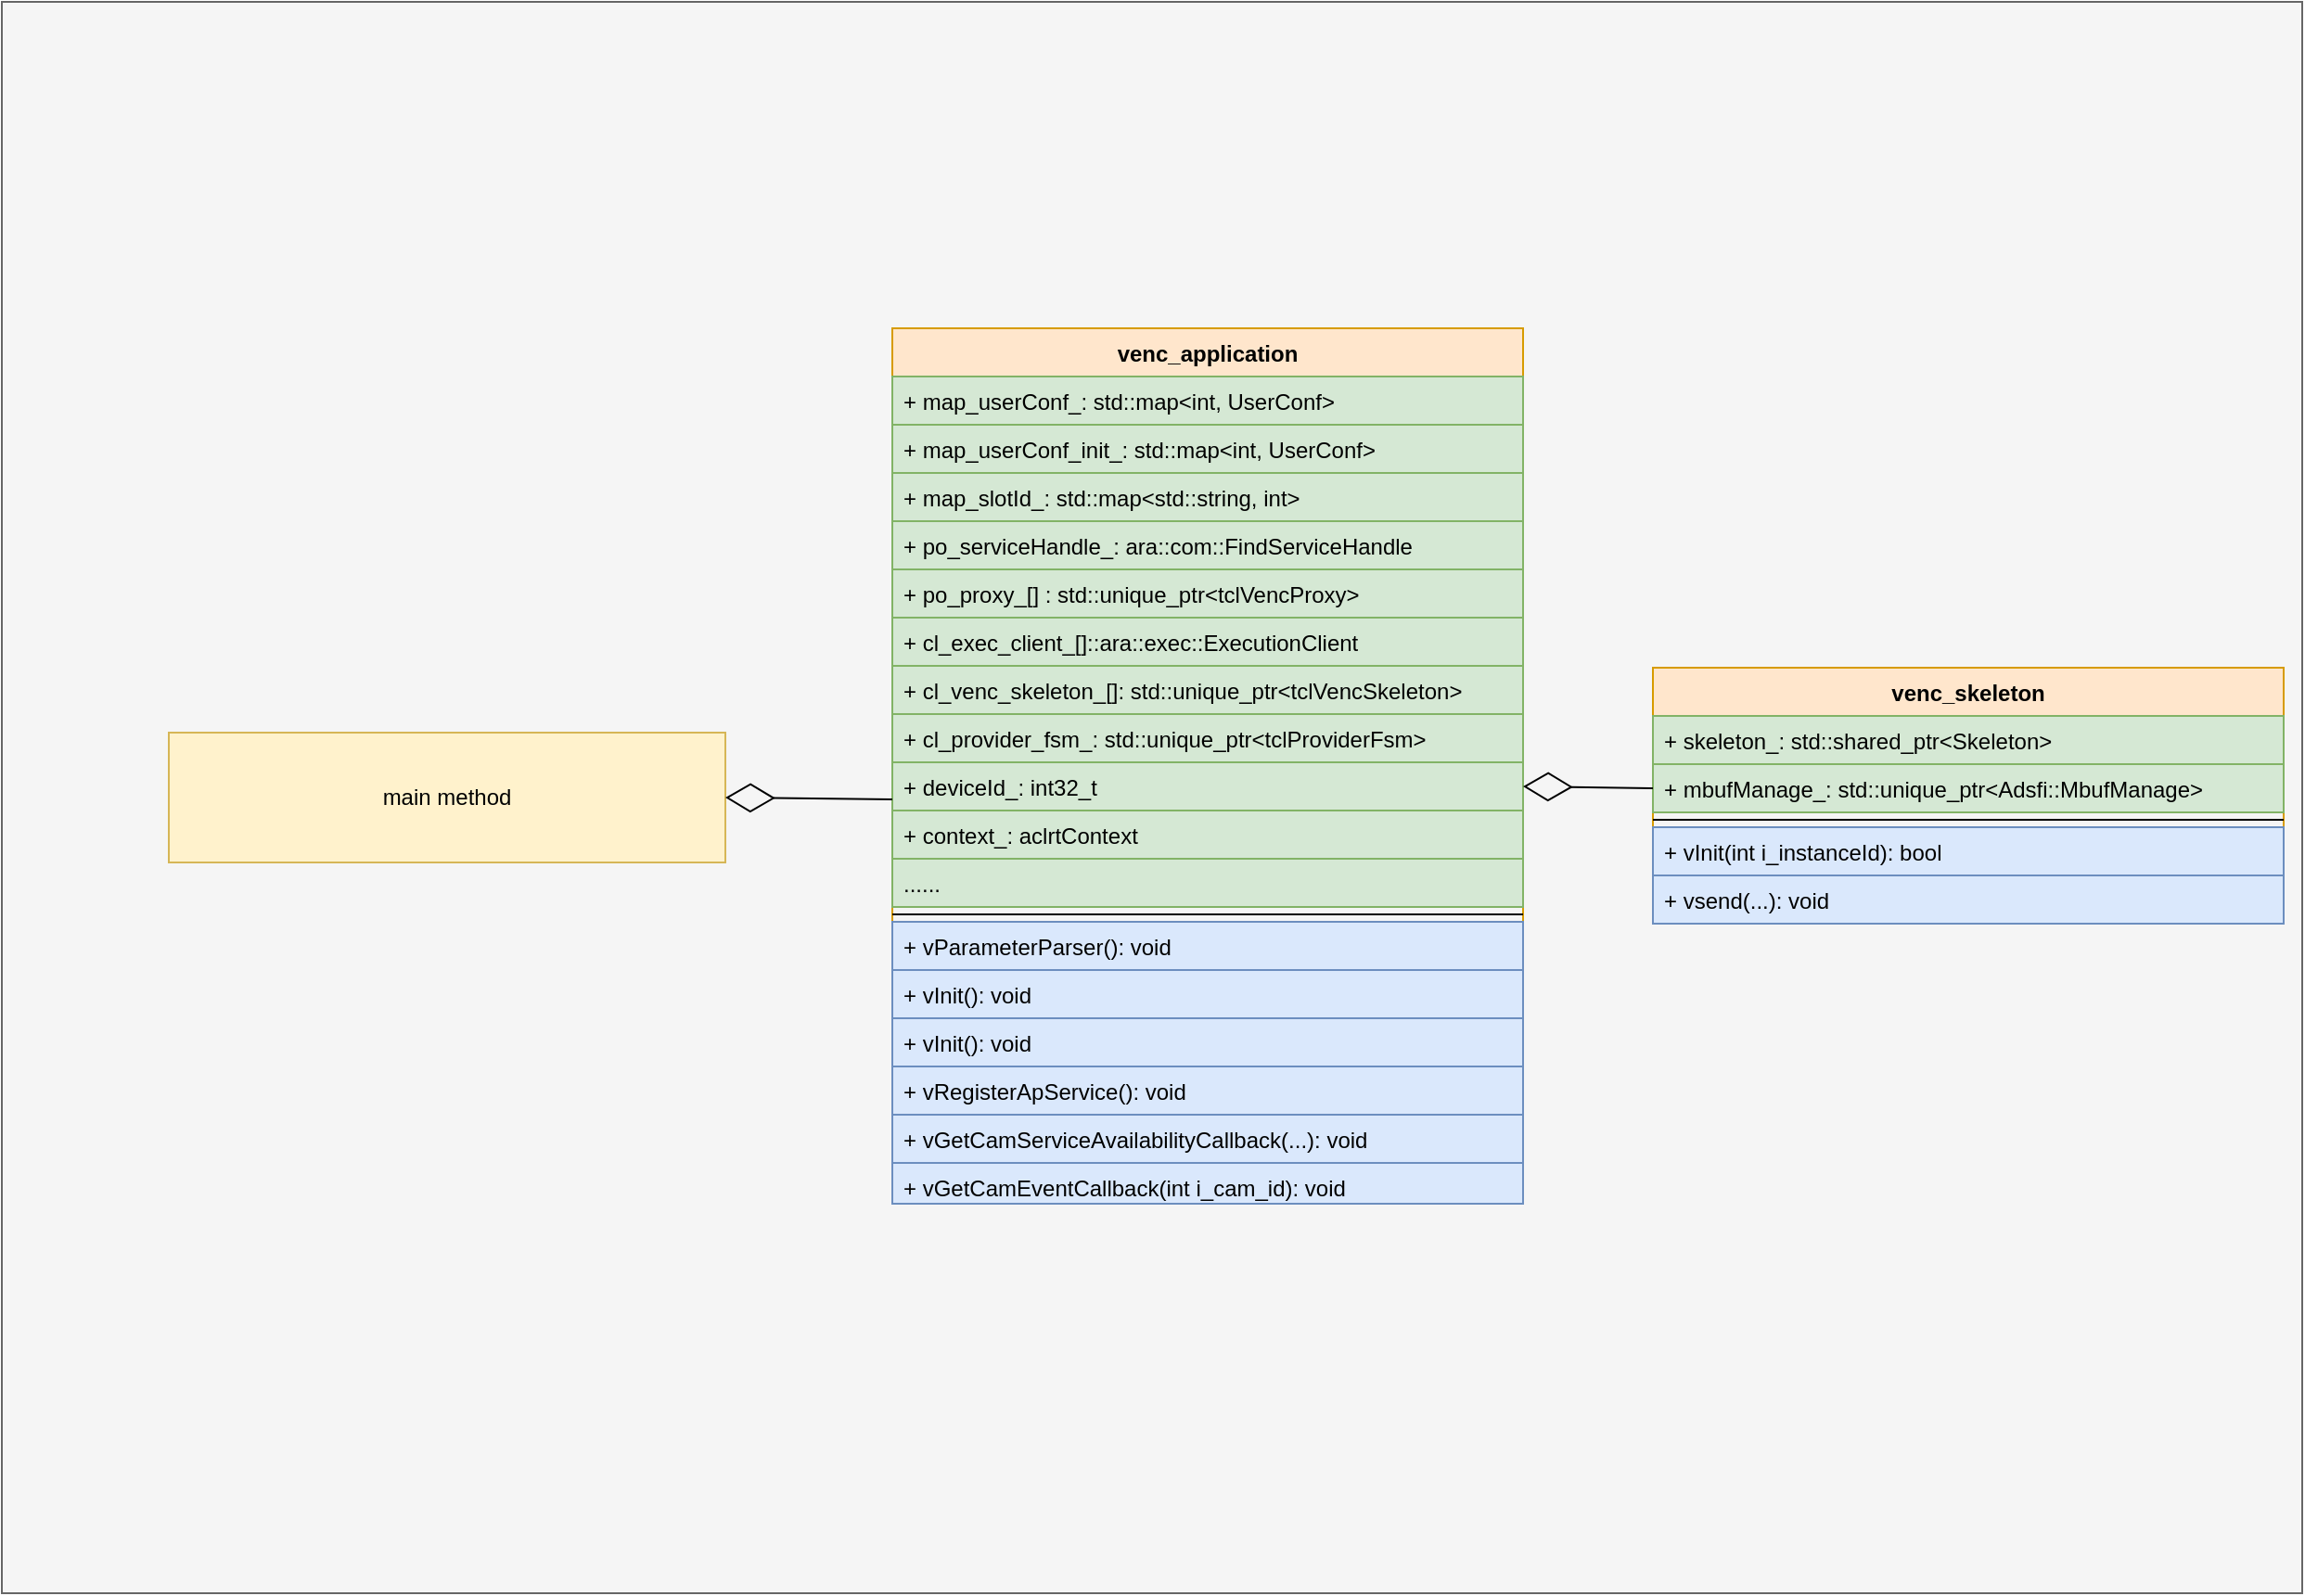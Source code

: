 <mxfile version="26.0.14">
  <diagram name="第 1 页" id="ww4SpD9q9hE-swhxdFp6">
    <mxGraphModel dx="1050" dy="-604" grid="1" gridSize="10" guides="1" tooltips="1" connect="1" arrows="1" fold="1" page="1" pageScale="1" pageWidth="827" pageHeight="1169" math="0" shadow="0">
      <root>
        <mxCell id="0" />
        <mxCell id="1" parent="0" />
        <mxCell id="QamxqkGbcU3FXPbwEzF8-87" value="" style="html=1;fillColor=#f5f5f5;fontColor=#333333;strokeColor=#666666;" parent="1" vertex="1">
          <mxGeometry x="70" y="1430" width="1240" height="858" as="geometry" />
        </mxCell>
        <mxCell id="QamxqkGbcU3FXPbwEzF8-137" value="venc_application" style="swimlane;fontStyle=1;align=center;verticalAlign=top;childLayout=stackLayout;horizontal=1;startSize=26;horizontalStack=0;resizeParent=1;resizeParentMax=0;resizeLast=0;collapsible=1;marginBottom=0;fillColor=#ffe6cc;strokeColor=#d79b00;" parent="1" vertex="1">
          <mxGeometry x="550" y="1606" width="340" height="372" as="geometry">
            <mxRectangle x="550" y="1606" width="130" height="30" as="alternateBounds" />
          </mxGeometry>
        </mxCell>
        <mxCell id="QamxqkGbcU3FXPbwEzF8-138" value="+ map_userConf_: std::map&lt;int, UserConf&gt;" style="text;strokeColor=#82b366;fillColor=#d5e8d4;align=left;verticalAlign=top;spacingLeft=4;spacingRight=4;overflow=hidden;rotatable=0;points=[[0,0.5],[1,0.5]];portConstraint=eastwest;" parent="QamxqkGbcU3FXPbwEzF8-137" vertex="1">
          <mxGeometry y="26" width="340" height="26" as="geometry" />
        </mxCell>
        <mxCell id="QamxqkGbcU3FXPbwEzF8-139" value="+ map_userConf_init_: std::map&lt;int, UserConf&gt;" style="text;strokeColor=#82b366;fillColor=#d5e8d4;align=left;verticalAlign=top;spacingLeft=4;spacingRight=4;overflow=hidden;rotatable=0;points=[[0,0.5],[1,0.5]];portConstraint=eastwest;" parent="QamxqkGbcU3FXPbwEzF8-137" vertex="1">
          <mxGeometry y="52" width="340" height="26" as="geometry" />
        </mxCell>
        <mxCell id="QamxqkGbcU3FXPbwEzF8-140" value="+ map_slotId_: std::map&lt;std::string, int&gt;" style="text;strokeColor=#82b366;fillColor=#d5e8d4;align=left;verticalAlign=top;spacingLeft=4;spacingRight=4;overflow=hidden;rotatable=0;points=[[0,0.5],[1,0.5]];portConstraint=eastwest;" parent="QamxqkGbcU3FXPbwEzF8-137" vertex="1">
          <mxGeometry y="78" width="340" height="26" as="geometry" />
        </mxCell>
        <mxCell id="QamxqkGbcU3FXPbwEzF8-141" value="+ po_serviceHandle_: ara::com::FindServiceHandle" style="text;strokeColor=#82b366;fillColor=#d5e8d4;align=left;verticalAlign=top;spacingLeft=4;spacingRight=4;overflow=hidden;rotatable=0;points=[[0,0.5],[1,0.5]];portConstraint=eastwest;" parent="QamxqkGbcU3FXPbwEzF8-137" vertex="1">
          <mxGeometry y="104" width="340" height="26" as="geometry" />
        </mxCell>
        <mxCell id="QamxqkGbcU3FXPbwEzF8-142" value="+ po_proxy_[] : std::unique_ptr&lt;tclVencProxy&gt;" style="text;strokeColor=#82b366;fillColor=#d5e8d4;align=left;verticalAlign=top;spacingLeft=4;spacingRight=4;overflow=hidden;rotatable=0;points=[[0,0.5],[1,0.5]];portConstraint=eastwest;" parent="QamxqkGbcU3FXPbwEzF8-137" vertex="1">
          <mxGeometry y="130" width="340" height="26" as="geometry" />
        </mxCell>
        <mxCell id="QamxqkGbcU3FXPbwEzF8-143" value="+ cl_exec_client_[]::ara::exec::ExecutionClient" style="text;strokeColor=#82b366;fillColor=#d5e8d4;align=left;verticalAlign=top;spacingLeft=4;spacingRight=4;overflow=hidden;rotatable=0;points=[[0,0.5],[1,0.5]];portConstraint=eastwest;" parent="QamxqkGbcU3FXPbwEzF8-137" vertex="1">
          <mxGeometry y="156" width="340" height="26" as="geometry" />
        </mxCell>
        <mxCell id="QamxqkGbcU3FXPbwEzF8-144" value="+ cl_venc_skeleton_[]: std::unique_ptr&lt;tclVencSkeleton&gt;" style="text;strokeColor=#82b366;fillColor=#d5e8d4;align=left;verticalAlign=top;spacingLeft=4;spacingRight=4;overflow=hidden;rotatable=0;points=[[0,0.5],[1,0.5]];portConstraint=eastwest;" parent="QamxqkGbcU3FXPbwEzF8-137" vertex="1">
          <mxGeometry y="182" width="340" height="26" as="geometry" />
        </mxCell>
        <mxCell id="QamxqkGbcU3FXPbwEzF8-145" value="+ cl_provider_fsm_: std::unique_ptr&lt;tclProviderFsm&gt; " style="text;strokeColor=#82b366;fillColor=#d5e8d4;align=left;verticalAlign=top;spacingLeft=4;spacingRight=4;overflow=hidden;rotatable=0;points=[[0,0.5],[1,0.5]];portConstraint=eastwest;" parent="QamxqkGbcU3FXPbwEzF8-137" vertex="1">
          <mxGeometry y="208" width="340" height="26" as="geometry" />
        </mxCell>
        <mxCell id="QamxqkGbcU3FXPbwEzF8-146" value="+ deviceId_: int32_t" style="text;strokeColor=#82b366;fillColor=#d5e8d4;align=left;verticalAlign=top;spacingLeft=4;spacingRight=4;overflow=hidden;rotatable=0;points=[[0,0.5],[1,0.5]];portConstraint=eastwest;" parent="QamxqkGbcU3FXPbwEzF8-137" vertex="1">
          <mxGeometry y="234" width="340" height="26" as="geometry" />
        </mxCell>
        <mxCell id="QamxqkGbcU3FXPbwEzF8-147" value="+ context_: aclrtContext" style="text;strokeColor=#82b366;fillColor=#d5e8d4;align=left;verticalAlign=top;spacingLeft=4;spacingRight=4;overflow=hidden;rotatable=0;points=[[0,0.5],[1,0.5]];portConstraint=eastwest;" parent="QamxqkGbcU3FXPbwEzF8-137" vertex="1">
          <mxGeometry y="260" width="340" height="26" as="geometry" />
        </mxCell>
        <mxCell id="QamxqkGbcU3FXPbwEzF8-148" value="......" style="text;strokeColor=#82b366;fillColor=#d5e8d4;align=left;verticalAlign=top;spacingLeft=4;spacingRight=4;overflow=hidden;rotatable=0;points=[[0,0.5],[1,0.5]];portConstraint=eastwest;" parent="QamxqkGbcU3FXPbwEzF8-137" vertex="1">
          <mxGeometry y="286" width="340" height="26" as="geometry" />
        </mxCell>
        <mxCell id="QamxqkGbcU3FXPbwEzF8-149" value="" style="line;strokeWidth=1;fillColor=none;align=left;verticalAlign=middle;spacingTop=-1;spacingLeft=3;spacingRight=3;rotatable=0;labelPosition=right;points=[];portConstraint=eastwest;" parent="QamxqkGbcU3FXPbwEzF8-137" vertex="1">
          <mxGeometry y="312" width="340" height="8" as="geometry" />
        </mxCell>
        <mxCell id="QamxqkGbcU3FXPbwEzF8-150" value="+ vParameterParser(): void" style="text;strokeColor=#6c8ebf;fillColor=#dae8fc;align=left;verticalAlign=top;spacingLeft=4;spacingRight=4;overflow=hidden;rotatable=0;points=[[0,0.5],[1,0.5]];portConstraint=eastwest;" parent="QamxqkGbcU3FXPbwEzF8-137" vertex="1">
          <mxGeometry y="320" width="340" height="26" as="geometry" />
        </mxCell>
        <mxCell id="QamxqkGbcU3FXPbwEzF8-151" value="+ vInit(): void" style="text;strokeColor=#6c8ebf;fillColor=#dae8fc;align=left;verticalAlign=top;spacingLeft=4;spacingRight=4;overflow=hidden;rotatable=0;points=[[0,0.5],[1,0.5]];portConstraint=eastwest;" parent="QamxqkGbcU3FXPbwEzF8-137" vertex="1">
          <mxGeometry y="346" width="340" height="26" as="geometry" />
        </mxCell>
        <mxCell id="QamxqkGbcU3FXPbwEzF8-152" value="main method" style="rounded=0;whiteSpace=wrap;html=1;fillColor=#fff2cc;strokeColor=#d6b656;" parent="1" vertex="1">
          <mxGeometry x="160" y="1824" width="300" height="70" as="geometry" />
        </mxCell>
        <mxCell id="QamxqkGbcU3FXPbwEzF8-153" value="" style="endArrow=diamondThin;endFill=0;endSize=24;html=1;rounded=0;entryX=1;entryY=0.5;entryDx=0;entryDy=0;" parent="1" target="QamxqkGbcU3FXPbwEzF8-152" edge="1">
          <mxGeometry width="160" relative="1" as="geometry">
            <mxPoint x="550" y="1860" as="sourcePoint" />
            <mxPoint x="670" y="1581" as="targetPoint" />
          </mxGeometry>
        </mxCell>
        <mxCell id="QamxqkGbcU3FXPbwEzF8-154" value="+ vInit(): void" style="text;strokeColor=#6c8ebf;fillColor=#dae8fc;align=left;verticalAlign=top;spacingLeft=4;spacingRight=4;overflow=hidden;rotatable=0;points=[[0,0.5],[1,0.5]];portConstraint=eastwest;" parent="1" vertex="1">
          <mxGeometry x="550" y="1978" width="340" height="26" as="geometry" />
        </mxCell>
        <mxCell id="QamxqkGbcU3FXPbwEzF8-155" value="+ vRegisterApService(): void" style="text;strokeColor=#6c8ebf;fillColor=#dae8fc;align=left;verticalAlign=top;spacingLeft=4;spacingRight=4;overflow=hidden;rotatable=0;points=[[0,0.5],[1,0.5]];portConstraint=eastwest;" parent="1" vertex="1">
          <mxGeometry x="550" y="2004" width="340" height="26" as="geometry" />
        </mxCell>
        <mxCell id="QamxqkGbcU3FXPbwEzF8-156" value="+ vGetCamServiceAvailabilityCallback(...): void" style="text;strokeColor=#6c8ebf;fillColor=#dae8fc;align=left;verticalAlign=top;spacingLeft=4;spacingRight=4;overflow=hidden;rotatable=0;points=[[0,0.5],[1,0.5]];portConstraint=eastwest;" parent="1" vertex="1">
          <mxGeometry x="550" y="2030" width="340" height="26" as="geometry" />
        </mxCell>
        <mxCell id="QamxqkGbcU3FXPbwEzF8-157" value="+ vGetCamEventCallback(int i_cam_id): void" style="text;strokeColor=#6c8ebf;fillColor=#dae8fc;align=left;verticalAlign=top;spacingLeft=4;spacingRight=4;overflow=hidden;rotatable=0;points=[[0,0.5],[1,0.5]];portConstraint=eastwest;" parent="1" vertex="1">
          <mxGeometry x="550" y="2056" width="340" height="22" as="geometry" />
        </mxCell>
        <mxCell id="dkvpZq7iE4lLp07j0uEw-1" value="venc_skeleton" style="swimlane;fontStyle=1;align=center;verticalAlign=top;childLayout=stackLayout;horizontal=1;startSize=26;horizontalStack=0;resizeParent=1;resizeParentMax=0;resizeLast=0;collapsible=1;marginBottom=0;fillColor=#ffe6cc;strokeColor=#d79b00;" vertex="1" parent="1">
          <mxGeometry x="960" y="1789" width="340" height="138" as="geometry">
            <mxRectangle x="550" y="1606" width="130" height="30" as="alternateBounds" />
          </mxGeometry>
        </mxCell>
        <mxCell id="dkvpZq7iE4lLp07j0uEw-2" value="+ skeleton_: std::shared_ptr&lt;Skeleton&gt;" style="text;strokeColor=#82b366;fillColor=#d5e8d4;align=left;verticalAlign=top;spacingLeft=4;spacingRight=4;overflow=hidden;rotatable=0;points=[[0,0.5],[1,0.5]];portConstraint=eastwest;" vertex="1" parent="dkvpZq7iE4lLp07j0uEw-1">
          <mxGeometry y="26" width="340" height="26" as="geometry" />
        </mxCell>
        <mxCell id="dkvpZq7iE4lLp07j0uEw-3" value="+ mbufManage_: std::unique_ptr&lt;Adsfi::MbufManage&gt;" style="text;strokeColor=#82b366;fillColor=#d5e8d4;align=left;verticalAlign=top;spacingLeft=4;spacingRight=4;overflow=hidden;rotatable=0;points=[[0,0.5],[1,0.5]];portConstraint=eastwest;" vertex="1" parent="dkvpZq7iE4lLp07j0uEw-1">
          <mxGeometry y="52" width="340" height="26" as="geometry" />
        </mxCell>
        <mxCell id="dkvpZq7iE4lLp07j0uEw-13" value="" style="line;strokeWidth=1;fillColor=none;align=left;verticalAlign=middle;spacingTop=-1;spacingLeft=3;spacingRight=3;rotatable=0;labelPosition=right;points=[];portConstraint=eastwest;" vertex="1" parent="dkvpZq7iE4lLp07j0uEw-1">
          <mxGeometry y="78" width="340" height="8" as="geometry" />
        </mxCell>
        <mxCell id="dkvpZq7iE4lLp07j0uEw-14" value="+ vInit(int i_instanceId): bool" style="text;strokeColor=#6c8ebf;fillColor=#dae8fc;align=left;verticalAlign=top;spacingLeft=4;spacingRight=4;overflow=hidden;rotatable=0;points=[[0,0.5],[1,0.5]];portConstraint=eastwest;" vertex="1" parent="dkvpZq7iE4lLp07j0uEw-1">
          <mxGeometry y="86" width="340" height="26" as="geometry" />
        </mxCell>
        <mxCell id="dkvpZq7iE4lLp07j0uEw-15" value="+ vsend(...): void" style="text;strokeColor=#6c8ebf;fillColor=#dae8fc;align=left;verticalAlign=top;spacingLeft=4;spacingRight=4;overflow=hidden;rotatable=0;points=[[0,0.5],[1,0.5]];portConstraint=eastwest;" vertex="1" parent="dkvpZq7iE4lLp07j0uEw-1">
          <mxGeometry y="112" width="340" height="26" as="geometry" />
        </mxCell>
        <mxCell id="dkvpZq7iE4lLp07j0uEw-16" value="" style="endArrow=diamondThin;endFill=0;endSize=24;html=1;rounded=0;entryX=1;entryY=0.5;entryDx=0;entryDy=0;exitX=0;exitY=0.5;exitDx=0;exitDy=0;" edge="1" parent="1" source="dkvpZq7iE4lLp07j0uEw-3" target="QamxqkGbcU3FXPbwEzF8-146">
          <mxGeometry width="160" relative="1" as="geometry">
            <mxPoint x="960" y="1853" as="sourcePoint" />
            <mxPoint x="900" y="1858.5" as="targetPoint" />
          </mxGeometry>
        </mxCell>
      </root>
    </mxGraphModel>
  </diagram>
</mxfile>
